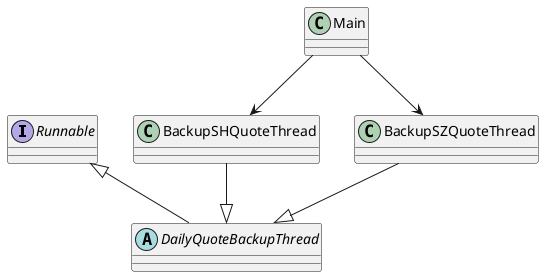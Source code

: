@startuml

interface Runnable

class Main
abstract class DailyQuoteBackupThread
class BackupSHQuoteThread
class BackupSZQuoteThread

Main --> BackupSHQuoteThread
Main --> BackupSZQuoteThread

Runnable <|-- DailyQuoteBackupThread

BackupSHQuoteThread --|> DailyQuoteBackupThread
BackupSZQuoteThread --|> DailyQuoteBackupThread

@enduml